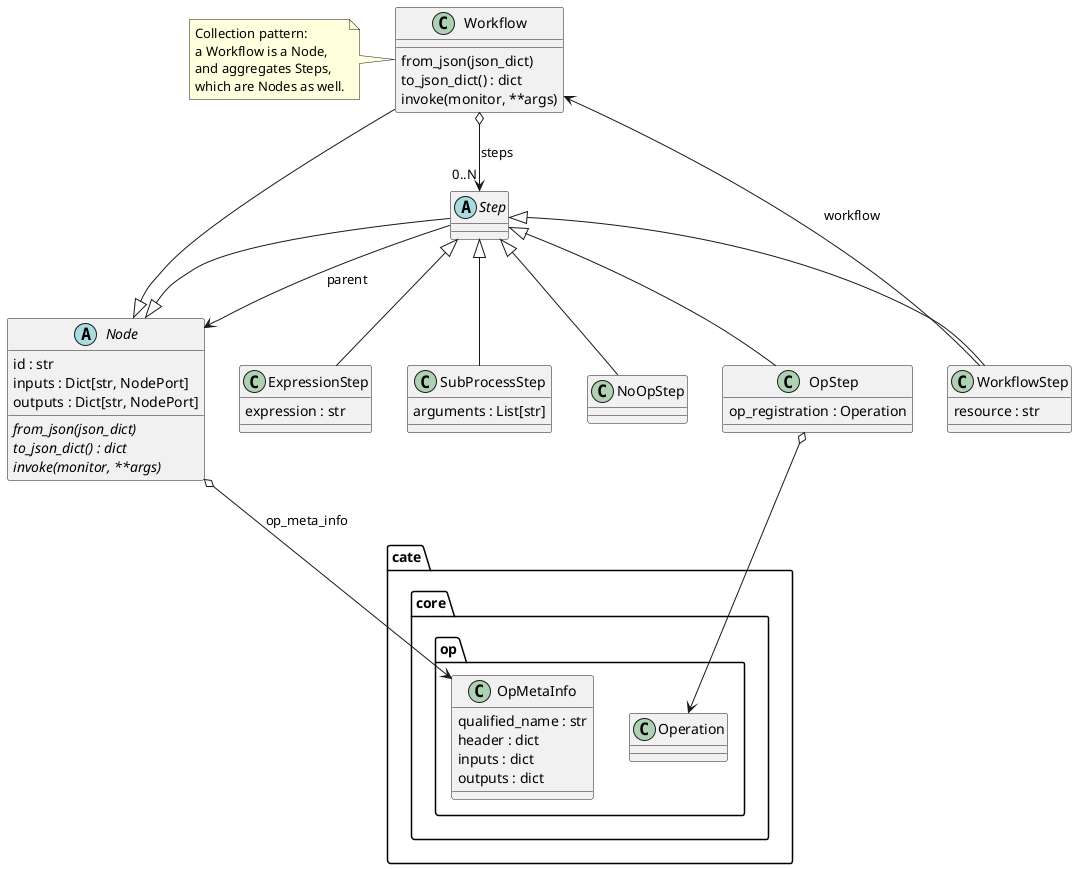 @startuml

abstract Node {
    id : str
    inputs : Dict[str, NodePort]
    outputs : Dict[str, NodePort]
    {abstract} from_json(json_dict)
    {abstract} to_json_dict() : dict
    {abstract} invoke(monitor, **args)
}

class Workflow extends Node {
    from_json(json_dict)
    to_json_dict() : dict
    invoke(monitor, **args)
}

abstract class Step extends Node {
}

class WorkflowStep extends Step {
    resource : str
}

class OpStep extends Step {
    op_registration : Operation
}

class ExpressionStep extends Step {
    expression : str
}

class SubProcessStep extends Step {
    arguments : List[str]
}

class NoOpStep extends Step {
}

class cate.core.op.OpMetaInfo {
    qualified_name : str
    header : dict
    inputs : dict
    outputs : dict
}

WorkflowStep --> Workflow: workflow
OpStep o--> cate.core.op.Operation
Node o--> cate.core.op.OpMetaInfo: op_meta_info
Workflow o--> "0..N" Step: steps
Step --> Node : parent


note left of Workflow
Collection pattern:
a Workflow is a Node,
and aggregates Steps,
which are Nodes as well.
end note

@enduml